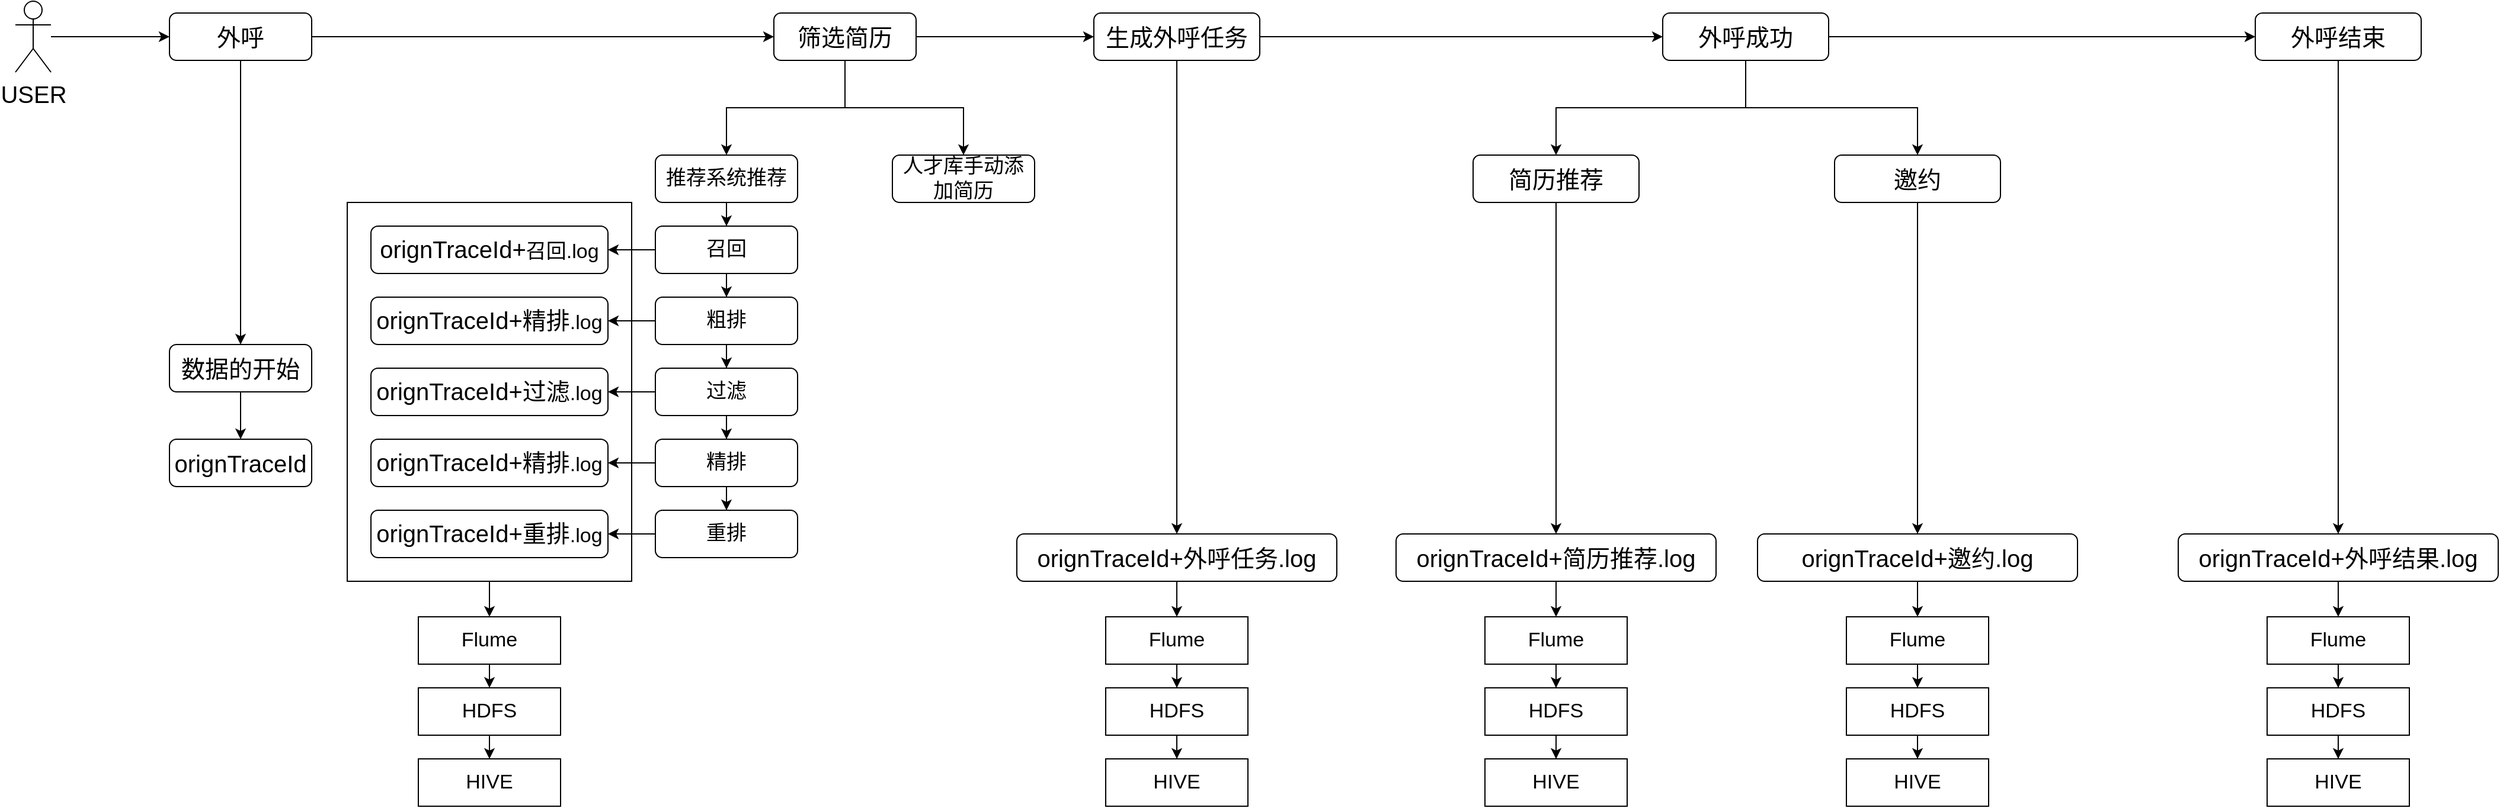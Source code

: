 <mxfile version="20.0.1" type="github">
  <diagram id="xOUsxIlK6oIiUv3rC6Rv" name="第 1 页">
    <mxGraphModel dx="2478" dy="934" grid="1" gridSize="10" guides="1" tooltips="1" connect="1" arrows="1" fold="1" page="0" pageScale="1" pageWidth="827" pageHeight="1169" math="0" shadow="0">
      <root>
        <mxCell id="0" />
        <mxCell id="1" parent="0" />
        <mxCell id="tTsnOzftI8GA2xI-hcc--51" value="" style="edgeStyle=orthogonalEdgeStyle;rounded=0;orthogonalLoop=1;jettySize=auto;html=1;fontSize=17;" edge="1" parent="1" source="tTsnOzftI8GA2xI-hcc--47" target="tTsnOzftI8GA2xI-hcc--50">
          <mxGeometry relative="1" as="geometry" />
        </mxCell>
        <mxCell id="tTsnOzftI8GA2xI-hcc--47" value="" style="rounded=0;whiteSpace=wrap;html=1;fontSize=17;" vertex="1" parent="1">
          <mxGeometry x="-360" y="320" width="240" height="320" as="geometry" />
        </mxCell>
        <mxCell id="tTsnOzftI8GA2xI-hcc--3" value="" style="edgeStyle=orthogonalEdgeStyle;rounded=0;orthogonalLoop=1;jettySize=auto;html=1;fontSize=20;" edge="1" parent="1" source="tTsnOzftI8GA2xI-hcc--1" target="tTsnOzftI8GA2xI-hcc--2">
          <mxGeometry relative="1" as="geometry" />
        </mxCell>
        <mxCell id="tTsnOzftI8GA2xI-hcc--17" value="" style="edgeStyle=orthogonalEdgeStyle;rounded=0;orthogonalLoop=1;jettySize=auto;html=1;fontSize=17;" edge="1" parent="1" source="tTsnOzftI8GA2xI-hcc--1" target="tTsnOzftI8GA2xI-hcc--16">
          <mxGeometry relative="1" as="geometry" />
        </mxCell>
        <mxCell id="tTsnOzftI8GA2xI-hcc--1" value="外呼" style="rounded=1;whiteSpace=wrap;html=1;fontSize=20;" vertex="1" parent="1">
          <mxGeometry x="-510" y="160" width="120" height="40" as="geometry" />
        </mxCell>
        <mxCell id="tTsnOzftI8GA2xI-hcc--5" value="" style="edgeStyle=orthogonalEdgeStyle;rounded=0;orthogonalLoop=1;jettySize=auto;html=1;fontSize=20;" edge="1" parent="1" source="tTsnOzftI8GA2xI-hcc--2" target="tTsnOzftI8GA2xI-hcc--4">
          <mxGeometry relative="1" as="geometry" />
        </mxCell>
        <mxCell id="tTsnOzftI8GA2xI-hcc--13" value="" style="edgeStyle=orthogonalEdgeStyle;rounded=0;orthogonalLoop=1;jettySize=auto;html=1;fontSize=20;" edge="1" parent="1" source="tTsnOzftI8GA2xI-hcc--2" target="tTsnOzftI8GA2xI-hcc--12">
          <mxGeometry relative="1" as="geometry" />
        </mxCell>
        <mxCell id="tTsnOzftI8GA2xI-hcc--15" value="" style="edgeStyle=orthogonalEdgeStyle;rounded=0;orthogonalLoop=1;jettySize=auto;html=1;fontSize=20;" edge="1" parent="1" source="tTsnOzftI8GA2xI-hcc--2" target="tTsnOzftI8GA2xI-hcc--14">
          <mxGeometry relative="1" as="geometry" />
        </mxCell>
        <mxCell id="tTsnOzftI8GA2xI-hcc--2" value="筛选简历" style="rounded=1;whiteSpace=wrap;html=1;fontSize=20;" vertex="1" parent="1">
          <mxGeometry y="160" width="120" height="40" as="geometry" />
        </mxCell>
        <mxCell id="tTsnOzftI8GA2xI-hcc--7" value="" style="edgeStyle=orthogonalEdgeStyle;rounded=0;orthogonalLoop=1;jettySize=auto;html=1;fontSize=20;" edge="1" parent="1" source="tTsnOzftI8GA2xI-hcc--4" target="tTsnOzftI8GA2xI-hcc--6">
          <mxGeometry relative="1" as="geometry" />
        </mxCell>
        <mxCell id="tTsnOzftI8GA2xI-hcc--63" value="" style="edgeStyle=orthogonalEdgeStyle;rounded=0;orthogonalLoop=1;jettySize=auto;html=1;fontSize=17;" edge="1" parent="1" source="tTsnOzftI8GA2xI-hcc--4" target="tTsnOzftI8GA2xI-hcc--62">
          <mxGeometry relative="1" as="geometry" />
        </mxCell>
        <mxCell id="tTsnOzftI8GA2xI-hcc--4" value="生成外呼任务" style="rounded=1;whiteSpace=wrap;html=1;fontSize=20;" vertex="1" parent="1">
          <mxGeometry x="270" y="160" width="140" height="40" as="geometry" />
        </mxCell>
        <mxCell id="tTsnOzftI8GA2xI-hcc--9" value="" style="edgeStyle=orthogonalEdgeStyle;rounded=0;orthogonalLoop=1;jettySize=auto;html=1;fontSize=20;" edge="1" parent="1" source="tTsnOzftI8GA2xI-hcc--6" target="tTsnOzftI8GA2xI-hcc--8">
          <mxGeometry relative="1" as="geometry" />
        </mxCell>
        <mxCell id="tTsnOzftI8GA2xI-hcc--19" value="" style="edgeStyle=orthogonalEdgeStyle;rounded=0;orthogonalLoop=1;jettySize=auto;html=1;fontSize=17;" edge="1" parent="1" source="tTsnOzftI8GA2xI-hcc--6" target="tTsnOzftI8GA2xI-hcc--18">
          <mxGeometry relative="1" as="geometry">
            <Array as="points">
              <mxPoint x="820" y="240" />
              <mxPoint x="660" y="240" />
            </Array>
          </mxGeometry>
        </mxCell>
        <mxCell id="tTsnOzftI8GA2xI-hcc--87" style="edgeStyle=orthogonalEdgeStyle;rounded=0;orthogonalLoop=1;jettySize=auto;html=1;entryX=0.5;entryY=0;entryDx=0;entryDy=0;fontSize=17;" edge="1" parent="1" source="tTsnOzftI8GA2xI-hcc--6" target="tTsnOzftI8GA2xI-hcc--20">
          <mxGeometry relative="1" as="geometry">
            <Array as="points">
              <mxPoint x="820" y="240" />
              <mxPoint x="965" y="240" />
            </Array>
          </mxGeometry>
        </mxCell>
        <mxCell id="tTsnOzftI8GA2xI-hcc--6" value="外呼成功" style="rounded=1;whiteSpace=wrap;html=1;fontSize=20;" vertex="1" parent="1">
          <mxGeometry x="750" y="160" width="140" height="40" as="geometry" />
        </mxCell>
        <mxCell id="tTsnOzftI8GA2xI-hcc--95" style="edgeStyle=orthogonalEdgeStyle;rounded=0;orthogonalLoop=1;jettySize=auto;html=1;entryX=0.5;entryY=0;entryDx=0;entryDy=0;fontSize=17;" edge="1" parent="1" source="tTsnOzftI8GA2xI-hcc--8" target="tTsnOzftI8GA2xI-hcc--89">
          <mxGeometry relative="1" as="geometry" />
        </mxCell>
        <mxCell id="tTsnOzftI8GA2xI-hcc--8" value="外呼结束" style="rounded=1;whiteSpace=wrap;html=1;fontSize=20;" vertex="1" parent="1">
          <mxGeometry x="1250" y="160" width="140" height="40" as="geometry" />
        </mxCell>
        <mxCell id="tTsnOzftI8GA2xI-hcc--11" style="edgeStyle=orthogonalEdgeStyle;rounded=0;orthogonalLoop=1;jettySize=auto;html=1;entryX=0;entryY=0.5;entryDx=0;entryDy=0;fontSize=20;" edge="1" parent="1" source="tTsnOzftI8GA2xI-hcc--10" target="tTsnOzftI8GA2xI-hcc--1">
          <mxGeometry relative="1" as="geometry" />
        </mxCell>
        <mxCell id="tTsnOzftI8GA2xI-hcc--10" value="USER" style="shape=umlActor;verticalLabelPosition=bottom;verticalAlign=top;html=1;outlineConnect=0;fontSize=20;" vertex="1" parent="1">
          <mxGeometry x="-640" y="150" width="30" height="60" as="geometry" />
        </mxCell>
        <mxCell id="tTsnOzftI8GA2xI-hcc--25" value="" style="edgeStyle=orthogonalEdgeStyle;rounded=0;orthogonalLoop=1;jettySize=auto;html=1;fontSize=17;" edge="1" parent="1" source="tTsnOzftI8GA2xI-hcc--12" target="tTsnOzftI8GA2xI-hcc--24">
          <mxGeometry relative="1" as="geometry" />
        </mxCell>
        <mxCell id="tTsnOzftI8GA2xI-hcc--12" value="推荐系统推荐" style="rounded=1;whiteSpace=wrap;html=1;fontSize=17;" vertex="1" parent="1">
          <mxGeometry x="-100" y="280" width="120" height="40" as="geometry" />
        </mxCell>
        <mxCell id="tTsnOzftI8GA2xI-hcc--14" value="人才库手动添加简历" style="rounded=1;whiteSpace=wrap;html=1;fontSize=17;" vertex="1" parent="1">
          <mxGeometry x="100" y="280" width="120" height="40" as="geometry" />
        </mxCell>
        <mxCell id="tTsnOzftI8GA2xI-hcc--23" value="" style="edgeStyle=orthogonalEdgeStyle;rounded=0;orthogonalLoop=1;jettySize=auto;html=1;fontSize=17;" edge="1" parent="1" source="tTsnOzftI8GA2xI-hcc--16" target="tTsnOzftI8GA2xI-hcc--22">
          <mxGeometry relative="1" as="geometry" />
        </mxCell>
        <mxCell id="tTsnOzftI8GA2xI-hcc--16" value="数据的开始" style="rounded=1;whiteSpace=wrap;html=1;fontSize=20;" vertex="1" parent="1">
          <mxGeometry x="-510" y="440" width="120" height="40" as="geometry" />
        </mxCell>
        <mxCell id="tTsnOzftI8GA2xI-hcc--85" style="edgeStyle=orthogonalEdgeStyle;rounded=0;orthogonalLoop=1;jettySize=auto;html=1;entryX=0.5;entryY=0;entryDx=0;entryDy=0;fontSize=17;" edge="1" parent="1" source="tTsnOzftI8GA2xI-hcc--18" target="tTsnOzftI8GA2xI-hcc--72">
          <mxGeometry relative="1" as="geometry" />
        </mxCell>
        <mxCell id="tTsnOzftI8GA2xI-hcc--18" value="简历推荐" style="rounded=1;whiteSpace=wrap;html=1;fontSize=20;" vertex="1" parent="1">
          <mxGeometry x="590" y="280" width="140" height="40" as="geometry" />
        </mxCell>
        <mxCell id="tTsnOzftI8GA2xI-hcc--86" style="edgeStyle=orthogonalEdgeStyle;rounded=0;orthogonalLoop=1;jettySize=auto;html=1;fontSize=17;" edge="1" parent="1" source="tTsnOzftI8GA2xI-hcc--20" target="tTsnOzftI8GA2xI-hcc--79">
          <mxGeometry relative="1" as="geometry" />
        </mxCell>
        <mxCell id="tTsnOzftI8GA2xI-hcc--20" value="邀约" style="rounded=1;whiteSpace=wrap;html=1;fontSize=20;" vertex="1" parent="1">
          <mxGeometry x="895" y="280" width="140" height="40" as="geometry" />
        </mxCell>
        <mxCell id="tTsnOzftI8GA2xI-hcc--22" value="orignTraceId" style="rounded=1;whiteSpace=wrap;html=1;fontSize=20;" vertex="1" parent="1">
          <mxGeometry x="-510" y="520" width="120" height="40" as="geometry" />
        </mxCell>
        <mxCell id="tTsnOzftI8GA2xI-hcc--27" value="" style="edgeStyle=orthogonalEdgeStyle;rounded=0;orthogonalLoop=1;jettySize=auto;html=1;fontSize=17;" edge="1" parent="1" source="tTsnOzftI8GA2xI-hcc--24" target="tTsnOzftI8GA2xI-hcc--26">
          <mxGeometry relative="1" as="geometry" />
        </mxCell>
        <mxCell id="tTsnOzftI8GA2xI-hcc--46" style="edgeStyle=orthogonalEdgeStyle;rounded=0;orthogonalLoop=1;jettySize=auto;html=1;fontSize=17;" edge="1" parent="1" source="tTsnOzftI8GA2xI-hcc--24" target="tTsnOzftI8GA2xI-hcc--34">
          <mxGeometry relative="1" as="geometry" />
        </mxCell>
        <mxCell id="tTsnOzftI8GA2xI-hcc--24" value="召回" style="rounded=1;whiteSpace=wrap;html=1;fontSize=17;" vertex="1" parent="1">
          <mxGeometry x="-100" y="340" width="120" height="40" as="geometry" />
        </mxCell>
        <mxCell id="tTsnOzftI8GA2xI-hcc--29" value="" style="edgeStyle=orthogonalEdgeStyle;rounded=0;orthogonalLoop=1;jettySize=auto;html=1;fontSize=17;" edge="1" parent="1" source="tTsnOzftI8GA2xI-hcc--26" target="tTsnOzftI8GA2xI-hcc--28">
          <mxGeometry relative="1" as="geometry" />
        </mxCell>
        <mxCell id="tTsnOzftI8GA2xI-hcc--44" style="edgeStyle=orthogonalEdgeStyle;rounded=0;orthogonalLoop=1;jettySize=auto;html=1;fontSize=17;" edge="1" parent="1" source="tTsnOzftI8GA2xI-hcc--26" target="tTsnOzftI8GA2xI-hcc--36">
          <mxGeometry relative="1" as="geometry" />
        </mxCell>
        <mxCell id="tTsnOzftI8GA2xI-hcc--26" value="粗排" style="rounded=1;whiteSpace=wrap;html=1;fontSize=17;" vertex="1" parent="1">
          <mxGeometry x="-100" y="400" width="120" height="40" as="geometry" />
        </mxCell>
        <mxCell id="tTsnOzftI8GA2xI-hcc--31" value="" style="edgeStyle=orthogonalEdgeStyle;rounded=0;orthogonalLoop=1;jettySize=auto;html=1;fontSize=17;" edge="1" parent="1" source="tTsnOzftI8GA2xI-hcc--28" target="tTsnOzftI8GA2xI-hcc--30">
          <mxGeometry relative="1" as="geometry" />
        </mxCell>
        <mxCell id="tTsnOzftI8GA2xI-hcc--45" style="edgeStyle=orthogonalEdgeStyle;rounded=0;orthogonalLoop=1;jettySize=auto;html=1;fontSize=17;" edge="1" parent="1" source="tTsnOzftI8GA2xI-hcc--28" target="tTsnOzftI8GA2xI-hcc--37">
          <mxGeometry relative="1" as="geometry" />
        </mxCell>
        <mxCell id="tTsnOzftI8GA2xI-hcc--28" value="过滤" style="rounded=1;whiteSpace=wrap;html=1;fontSize=17;" vertex="1" parent="1">
          <mxGeometry x="-100" y="460" width="120" height="40" as="geometry" />
        </mxCell>
        <mxCell id="tTsnOzftI8GA2xI-hcc--33" value="" style="edgeStyle=orthogonalEdgeStyle;rounded=0;orthogonalLoop=1;jettySize=auto;html=1;fontSize=17;" edge="1" parent="1" source="tTsnOzftI8GA2xI-hcc--30" target="tTsnOzftI8GA2xI-hcc--32">
          <mxGeometry relative="1" as="geometry" />
        </mxCell>
        <mxCell id="tTsnOzftI8GA2xI-hcc--42" style="edgeStyle=orthogonalEdgeStyle;rounded=0;orthogonalLoop=1;jettySize=auto;html=1;fontSize=17;" edge="1" parent="1" source="tTsnOzftI8GA2xI-hcc--30" target="tTsnOzftI8GA2xI-hcc--38">
          <mxGeometry relative="1" as="geometry" />
        </mxCell>
        <mxCell id="tTsnOzftI8GA2xI-hcc--30" value="精排" style="rounded=1;whiteSpace=wrap;html=1;fontSize=17;" vertex="1" parent="1">
          <mxGeometry x="-100" y="520" width="120" height="40" as="geometry" />
        </mxCell>
        <mxCell id="tTsnOzftI8GA2xI-hcc--43" style="edgeStyle=orthogonalEdgeStyle;rounded=0;orthogonalLoop=1;jettySize=auto;html=1;fontSize=17;" edge="1" parent="1" source="tTsnOzftI8GA2xI-hcc--32" target="tTsnOzftI8GA2xI-hcc--39">
          <mxGeometry relative="1" as="geometry" />
        </mxCell>
        <mxCell id="tTsnOzftI8GA2xI-hcc--32" value="重排" style="rounded=1;whiteSpace=wrap;html=1;fontSize=17;" vertex="1" parent="1">
          <mxGeometry x="-100" y="580" width="120" height="40" as="geometry" />
        </mxCell>
        <mxCell id="tTsnOzftI8GA2xI-hcc--34" value="&lt;span style=&quot;font-size: 20px;&quot;&gt;orignTraceId+&lt;/span&gt;召回.log" style="rounded=1;whiteSpace=wrap;html=1;fontSize=17;" vertex="1" parent="1">
          <mxGeometry x="-340" y="340" width="200" height="40" as="geometry" />
        </mxCell>
        <mxCell id="tTsnOzftI8GA2xI-hcc--36" value="&lt;span style=&quot;font-size: 20px;&quot;&gt;orignTraceId+精排&lt;/span&gt;.log" style="rounded=1;whiteSpace=wrap;html=1;fontSize=17;" vertex="1" parent="1">
          <mxGeometry x="-340" y="400" width="200" height="40" as="geometry" />
        </mxCell>
        <mxCell id="tTsnOzftI8GA2xI-hcc--37" value="&lt;span style=&quot;font-size: 20px;&quot;&gt;orignTraceId+过滤&lt;/span&gt;.log" style="rounded=1;whiteSpace=wrap;html=1;fontSize=17;" vertex="1" parent="1">
          <mxGeometry x="-340" y="460" width="200" height="40" as="geometry" />
        </mxCell>
        <mxCell id="tTsnOzftI8GA2xI-hcc--38" value="&lt;span style=&quot;font-size: 20px;&quot;&gt;orignTraceId+精排&lt;/span&gt;.log" style="rounded=1;whiteSpace=wrap;html=1;fontSize=17;" vertex="1" parent="1">
          <mxGeometry x="-340" y="520" width="200" height="40" as="geometry" />
        </mxCell>
        <mxCell id="tTsnOzftI8GA2xI-hcc--39" value="&lt;span style=&quot;font-size: 20px;&quot;&gt;orignTraceId+重排&lt;/span&gt;.log" style="rounded=1;whiteSpace=wrap;html=1;fontSize=17;" vertex="1" parent="1">
          <mxGeometry x="-340" y="580" width="200" height="40" as="geometry" />
        </mxCell>
        <mxCell id="tTsnOzftI8GA2xI-hcc--53" value="" style="edgeStyle=orthogonalEdgeStyle;rounded=0;orthogonalLoop=1;jettySize=auto;html=1;fontSize=17;" edge="1" parent="1" source="tTsnOzftI8GA2xI-hcc--50" target="tTsnOzftI8GA2xI-hcc--52">
          <mxGeometry relative="1" as="geometry" />
        </mxCell>
        <mxCell id="tTsnOzftI8GA2xI-hcc--50" value="Flume" style="whiteSpace=wrap;html=1;fontSize=17;rounded=0;" vertex="1" parent="1">
          <mxGeometry x="-300" y="670" width="120" height="40" as="geometry" />
        </mxCell>
        <mxCell id="tTsnOzftI8GA2xI-hcc--55" value="" style="edgeStyle=orthogonalEdgeStyle;rounded=0;orthogonalLoop=1;jettySize=auto;html=1;fontSize=17;" edge="1" parent="1" source="tTsnOzftI8GA2xI-hcc--52" target="tTsnOzftI8GA2xI-hcc--54">
          <mxGeometry relative="1" as="geometry" />
        </mxCell>
        <mxCell id="tTsnOzftI8GA2xI-hcc--52" value="HDFS" style="whiteSpace=wrap;html=1;fontSize=17;rounded=0;" vertex="1" parent="1">
          <mxGeometry x="-300" y="730" width="120" height="40" as="geometry" />
        </mxCell>
        <mxCell id="tTsnOzftI8GA2xI-hcc--54" value="HIVE" style="whiteSpace=wrap;html=1;fontSize=17;rounded=0;" vertex="1" parent="1">
          <mxGeometry x="-300" y="790" width="120" height="40" as="geometry" />
        </mxCell>
        <mxCell id="tTsnOzftI8GA2xI-hcc--70" style="edgeStyle=orthogonalEdgeStyle;rounded=0;orthogonalLoop=1;jettySize=auto;html=1;entryX=0.5;entryY=0;entryDx=0;entryDy=0;fontSize=17;" edge="1" parent="1" source="tTsnOzftI8GA2xI-hcc--62" target="tTsnOzftI8GA2xI-hcc--66">
          <mxGeometry relative="1" as="geometry" />
        </mxCell>
        <mxCell id="tTsnOzftI8GA2xI-hcc--62" value="orignTraceId+外呼任务.log" style="rounded=1;whiteSpace=wrap;html=1;fontSize=20;" vertex="1" parent="1">
          <mxGeometry x="205" y="600" width="270" height="40" as="geometry" />
        </mxCell>
        <mxCell id="tTsnOzftI8GA2xI-hcc--65" value="" style="edgeStyle=orthogonalEdgeStyle;rounded=0;orthogonalLoop=1;jettySize=auto;html=1;fontSize=17;" edge="1" parent="1" source="tTsnOzftI8GA2xI-hcc--66" target="tTsnOzftI8GA2xI-hcc--68">
          <mxGeometry relative="1" as="geometry" />
        </mxCell>
        <mxCell id="tTsnOzftI8GA2xI-hcc--66" value="Flume" style="whiteSpace=wrap;html=1;fontSize=17;rounded=0;" vertex="1" parent="1">
          <mxGeometry x="280" y="670" width="120" height="40" as="geometry" />
        </mxCell>
        <mxCell id="tTsnOzftI8GA2xI-hcc--67" value="" style="edgeStyle=orthogonalEdgeStyle;rounded=0;orthogonalLoop=1;jettySize=auto;html=1;fontSize=17;" edge="1" parent="1" source="tTsnOzftI8GA2xI-hcc--68" target="tTsnOzftI8GA2xI-hcc--69">
          <mxGeometry relative="1" as="geometry" />
        </mxCell>
        <mxCell id="tTsnOzftI8GA2xI-hcc--68" value="HDFS" style="whiteSpace=wrap;html=1;fontSize=17;rounded=0;" vertex="1" parent="1">
          <mxGeometry x="280" y="730" width="120" height="40" as="geometry" />
        </mxCell>
        <mxCell id="tTsnOzftI8GA2xI-hcc--69" value="HIVE" style="whiteSpace=wrap;html=1;fontSize=17;rounded=0;" vertex="1" parent="1">
          <mxGeometry x="280" y="790" width="120" height="40" as="geometry" />
        </mxCell>
        <mxCell id="tTsnOzftI8GA2xI-hcc--71" style="edgeStyle=orthogonalEdgeStyle;rounded=0;orthogonalLoop=1;jettySize=auto;html=1;entryX=0.5;entryY=0;entryDx=0;entryDy=0;fontSize=17;" edge="1" parent="1" source="tTsnOzftI8GA2xI-hcc--72" target="tTsnOzftI8GA2xI-hcc--74">
          <mxGeometry relative="1" as="geometry" />
        </mxCell>
        <mxCell id="tTsnOzftI8GA2xI-hcc--72" value="orignTraceId+简历推荐.log" style="rounded=1;whiteSpace=wrap;html=1;fontSize=20;" vertex="1" parent="1">
          <mxGeometry x="525" y="600" width="270" height="40" as="geometry" />
        </mxCell>
        <mxCell id="tTsnOzftI8GA2xI-hcc--73" value="" style="edgeStyle=orthogonalEdgeStyle;rounded=0;orthogonalLoop=1;jettySize=auto;html=1;fontSize=17;" edge="1" parent="1" source="tTsnOzftI8GA2xI-hcc--74" target="tTsnOzftI8GA2xI-hcc--76">
          <mxGeometry relative="1" as="geometry" />
        </mxCell>
        <mxCell id="tTsnOzftI8GA2xI-hcc--74" value="Flume" style="whiteSpace=wrap;html=1;fontSize=17;rounded=0;" vertex="1" parent="1">
          <mxGeometry x="600" y="670" width="120" height="40" as="geometry" />
        </mxCell>
        <mxCell id="tTsnOzftI8GA2xI-hcc--75" value="" style="edgeStyle=orthogonalEdgeStyle;rounded=0;orthogonalLoop=1;jettySize=auto;html=1;fontSize=17;" edge="1" parent="1" source="tTsnOzftI8GA2xI-hcc--76" target="tTsnOzftI8GA2xI-hcc--77">
          <mxGeometry relative="1" as="geometry" />
        </mxCell>
        <mxCell id="tTsnOzftI8GA2xI-hcc--76" value="HDFS" style="whiteSpace=wrap;html=1;fontSize=17;rounded=0;" vertex="1" parent="1">
          <mxGeometry x="600" y="730" width="120" height="40" as="geometry" />
        </mxCell>
        <mxCell id="tTsnOzftI8GA2xI-hcc--77" value="HIVE" style="whiteSpace=wrap;html=1;fontSize=17;rounded=0;" vertex="1" parent="1">
          <mxGeometry x="600" y="790" width="120" height="40" as="geometry" />
        </mxCell>
        <mxCell id="tTsnOzftI8GA2xI-hcc--78" style="edgeStyle=orthogonalEdgeStyle;rounded=0;orthogonalLoop=1;jettySize=auto;html=1;entryX=0.5;entryY=0;entryDx=0;entryDy=0;fontSize=17;" edge="1" parent="1" source="tTsnOzftI8GA2xI-hcc--79" target="tTsnOzftI8GA2xI-hcc--81">
          <mxGeometry relative="1" as="geometry" />
        </mxCell>
        <mxCell id="tTsnOzftI8GA2xI-hcc--79" value="orignTraceId+邀约.log" style="rounded=1;whiteSpace=wrap;html=1;fontSize=20;" vertex="1" parent="1">
          <mxGeometry x="830" y="600" width="270" height="40" as="geometry" />
        </mxCell>
        <mxCell id="tTsnOzftI8GA2xI-hcc--80" value="" style="edgeStyle=orthogonalEdgeStyle;rounded=0;orthogonalLoop=1;jettySize=auto;html=1;fontSize=17;" edge="1" parent="1" source="tTsnOzftI8GA2xI-hcc--81" target="tTsnOzftI8GA2xI-hcc--83">
          <mxGeometry relative="1" as="geometry" />
        </mxCell>
        <mxCell id="tTsnOzftI8GA2xI-hcc--81" value="Flume" style="whiteSpace=wrap;html=1;fontSize=17;rounded=0;" vertex="1" parent="1">
          <mxGeometry x="905" y="670" width="120" height="40" as="geometry" />
        </mxCell>
        <mxCell id="tTsnOzftI8GA2xI-hcc--82" value="" style="edgeStyle=orthogonalEdgeStyle;rounded=0;orthogonalLoop=1;jettySize=auto;html=1;fontSize=17;" edge="1" parent="1" source="tTsnOzftI8GA2xI-hcc--83" target="tTsnOzftI8GA2xI-hcc--84">
          <mxGeometry relative="1" as="geometry" />
        </mxCell>
        <mxCell id="tTsnOzftI8GA2xI-hcc--83" value="HDFS" style="whiteSpace=wrap;html=1;fontSize=17;rounded=0;" vertex="1" parent="1">
          <mxGeometry x="905" y="730" width="120" height="40" as="geometry" />
        </mxCell>
        <mxCell id="tTsnOzftI8GA2xI-hcc--84" value="HIVE" style="whiteSpace=wrap;html=1;fontSize=17;rounded=0;" vertex="1" parent="1">
          <mxGeometry x="905" y="790" width="120" height="40" as="geometry" />
        </mxCell>
        <mxCell id="tTsnOzftI8GA2xI-hcc--88" style="edgeStyle=orthogonalEdgeStyle;rounded=0;orthogonalLoop=1;jettySize=auto;html=1;entryX=0.5;entryY=0;entryDx=0;entryDy=0;fontSize=17;" edge="1" parent="1" source="tTsnOzftI8GA2xI-hcc--89" target="tTsnOzftI8GA2xI-hcc--91">
          <mxGeometry relative="1" as="geometry" />
        </mxCell>
        <mxCell id="tTsnOzftI8GA2xI-hcc--89" value="orignTraceId+外呼结果.log" style="rounded=1;whiteSpace=wrap;html=1;fontSize=20;" vertex="1" parent="1">
          <mxGeometry x="1185" y="600" width="270" height="40" as="geometry" />
        </mxCell>
        <mxCell id="tTsnOzftI8GA2xI-hcc--90" value="" style="edgeStyle=orthogonalEdgeStyle;rounded=0;orthogonalLoop=1;jettySize=auto;html=1;fontSize=17;" edge="1" parent="1" source="tTsnOzftI8GA2xI-hcc--91" target="tTsnOzftI8GA2xI-hcc--93">
          <mxGeometry relative="1" as="geometry" />
        </mxCell>
        <mxCell id="tTsnOzftI8GA2xI-hcc--91" value="Flume" style="whiteSpace=wrap;html=1;fontSize=17;rounded=0;" vertex="1" parent="1">
          <mxGeometry x="1260" y="670" width="120" height="40" as="geometry" />
        </mxCell>
        <mxCell id="tTsnOzftI8GA2xI-hcc--92" value="" style="edgeStyle=orthogonalEdgeStyle;rounded=0;orthogonalLoop=1;jettySize=auto;html=1;fontSize=17;" edge="1" parent="1" source="tTsnOzftI8GA2xI-hcc--93" target="tTsnOzftI8GA2xI-hcc--94">
          <mxGeometry relative="1" as="geometry" />
        </mxCell>
        <mxCell id="tTsnOzftI8GA2xI-hcc--93" value="HDFS" style="whiteSpace=wrap;html=1;fontSize=17;rounded=0;" vertex="1" parent="1">
          <mxGeometry x="1260" y="730" width="120" height="40" as="geometry" />
        </mxCell>
        <mxCell id="tTsnOzftI8GA2xI-hcc--94" value="HIVE" style="whiteSpace=wrap;html=1;fontSize=17;rounded=0;" vertex="1" parent="1">
          <mxGeometry x="1260" y="790" width="120" height="40" as="geometry" />
        </mxCell>
      </root>
    </mxGraphModel>
  </diagram>
</mxfile>
